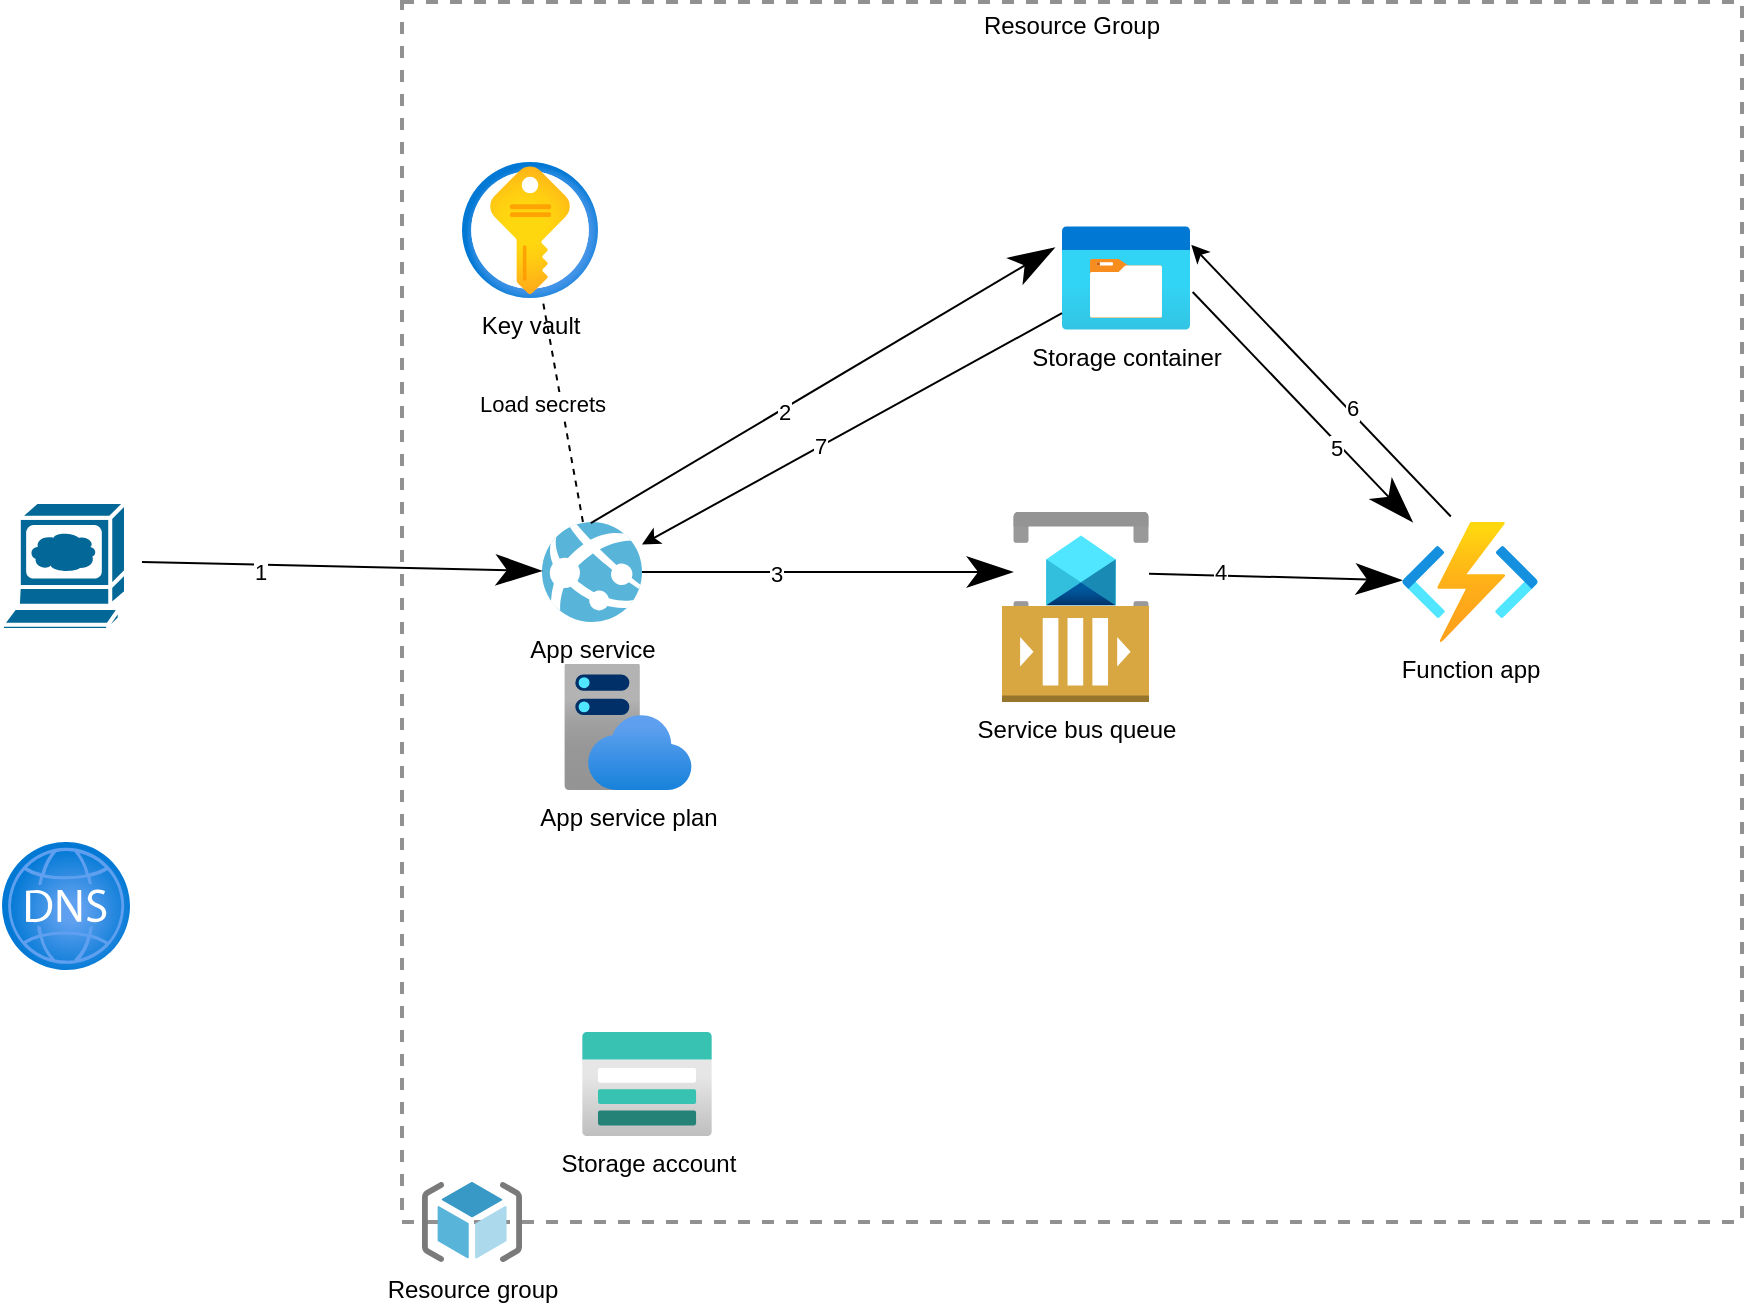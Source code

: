 <mxfile>
    <diagram id="HipVTTgwmFh0iq62WFtj" name="Page-1">
        <mxGraphModel dx="2547" dy="1228" grid="1" gridSize="10" guides="1" tooltips="1" connect="1" arrows="1" fold="1" page="1" pageScale="1" pageWidth="1169" pageHeight="1654" math="0" shadow="0">
            <root>
                <mxCell id="0"/>
                <mxCell id="1" parent="0"/>
                <mxCell id="8" value="Resource Group" style="fontStyle=0;verticalAlign=top;align=center;spacingTop=-2;fillColor=none;rounded=0;whiteSpace=wrap;html=1;strokeColor=#919191;strokeWidth=2;dashed=1;container=1;collapsible=0;expand=0;recursiveResize=0;" parent="1" vertex="1">
                    <mxGeometry x="170" y="260" width="670" height="610" as="geometry"/>
                </mxCell>
                <mxCell id="9" value="Storage account" style="aspect=fixed;html=1;points=[];align=center;image;fontSize=12;image=img/lib/azure2/storage/Storage_Accounts.svg;" parent="8" vertex="1">
                    <mxGeometry x="90" y="515" width="65" height="52" as="geometry"/>
                </mxCell>
                <mxCell id="11" value="App service plan" style="aspect=fixed;html=1;points=[];align=center;image;fontSize=12;image=img/lib/azure2/app_services/App_Service_Plans.svg;" parent="8" vertex="1">
                    <mxGeometry x="81" y="330" width="64" height="64" as="geometry"/>
                </mxCell>
                <mxCell id="5" value="App service" style="sketch=0;aspect=fixed;html=1;points=[];align=center;image;fontSize=12;image=img/lib/mscae/App_Services.svg;" parent="8" vertex="1">
                    <mxGeometry x="70" y="260" width="50" height="50" as="geometry"/>
                </mxCell>
                <mxCell id="16" value="Storage container" style="aspect=fixed;html=1;points=[];align=center;image;fontSize=12;image=img/lib/azure2/general/Storage_Container.svg;" parent="8" vertex="1">
                    <mxGeometry x="330" y="112" width="64" height="52" as="geometry"/>
                </mxCell>
                <mxCell id="6" value="Key vault" style="aspect=fixed;html=1;points=[];align=center;image;fontSize=12;image=img/lib/azure2/security/Key_Vaults.svg;" parent="8" vertex="1">
                    <mxGeometry x="30" y="80" width="68" height="68" as="geometry"/>
                </mxCell>
                <mxCell id="2" value="Function app" style="aspect=fixed;html=1;points=[];align=center;image;fontSize=12;image=img/lib/azure2/compute/Function_Apps.svg;" parent="8" vertex="1">
                    <mxGeometry x="500" y="260" width="68" height="60" as="geometry"/>
                </mxCell>
                <mxCell id="4" value="" style="aspect=fixed;html=1;points=[];align=center;image;fontSize=12;image=img/lib/azure2/integration/Service_Bus.svg;" parent="8" vertex="1">
                    <mxGeometry x="305.5" y="255" width="68" height="60" as="geometry"/>
                </mxCell>
                <mxCell id="3" value="Service bus queue" style="outlineConnect=0;dashed=0;verticalLabelPosition=bottom;verticalAlign=top;align=center;html=1;shape=mxgraph.aws3.queue;fillColor=#D9A741;gradientColor=none;" parent="8" vertex="1">
                    <mxGeometry x="300" y="302" width="73.5" height="48" as="geometry"/>
                </mxCell>
                <mxCell id="20" value="" style="endArrow=classicThin;html=1;strokeWidth=1;endSize=20;" edge="1" parent="8" source="5" target="4">
                    <mxGeometry width="100" relative="1" as="geometry">
                        <mxPoint x="330" y="340" as="sourcePoint"/>
                        <mxPoint x="430" y="340" as="targetPoint"/>
                    </mxGeometry>
                </mxCell>
                <mxCell id="31" value="3" style="edgeLabel;html=1;align=center;verticalAlign=middle;resizable=0;points=[];" vertex="1" connectable="0" parent="20">
                    <mxGeometry x="-0.28" y="-1" relative="1" as="geometry">
                        <mxPoint as="offset"/>
                    </mxGeometry>
                </mxCell>
                <mxCell id="21" value="" style="endArrow=classicThin;html=1;strokeWidth=1;endSize=20;" edge="1" parent="8" source="4" target="2">
                    <mxGeometry width="100" relative="1" as="geometry">
                        <mxPoint x="330" y="340" as="sourcePoint"/>
                        <mxPoint x="430" y="340" as="targetPoint"/>
                    </mxGeometry>
                </mxCell>
                <mxCell id="32" value="4" style="edgeLabel;html=1;align=center;verticalAlign=middle;resizable=0;points=[];" vertex="1" connectable="0" parent="21">
                    <mxGeometry x="-0.437" y="2" relative="1" as="geometry">
                        <mxPoint as="offset"/>
                    </mxGeometry>
                </mxCell>
                <mxCell id="22" value="" style="endArrow=classicThin;html=1;strokeWidth=1;endSize=20;entryX=-0.057;entryY=0.208;entryDx=0;entryDy=0;entryPerimeter=0;exitX=0.488;exitY=0.012;exitDx=0;exitDy=0;exitPerimeter=0;" edge="1" parent="8" source="5" target="16">
                    <mxGeometry width="100" relative="1" as="geometry">
                        <mxPoint x="330" y="280" as="sourcePoint"/>
                        <mxPoint x="430" y="280" as="targetPoint"/>
                    </mxGeometry>
                </mxCell>
                <mxCell id="30" value="2" style="edgeLabel;html=1;align=center;verticalAlign=middle;resizable=0;points=[];" vertex="1" connectable="0" parent="22">
                    <mxGeometry x="-0.174" relative="1" as="geometry">
                        <mxPoint y="1" as="offset"/>
                    </mxGeometry>
                </mxCell>
                <mxCell id="23" value="" style="endArrow=classicThin;html=1;strokeWidth=1;endSize=20;exitX=1.021;exitY=0.634;exitDx=0;exitDy=0;exitPerimeter=0;" edge="1" parent="8" source="16" target="2">
                    <mxGeometry width="100" relative="1" as="geometry">
                        <mxPoint x="330" y="280" as="sourcePoint"/>
                        <mxPoint x="430" y="280" as="targetPoint"/>
                    </mxGeometry>
                </mxCell>
                <mxCell id="34" value="5" style="edgeLabel;html=1;align=center;verticalAlign=middle;resizable=0;points=[];" vertex="1" connectable="0" parent="23">
                    <mxGeometry x="0.339" y="-1" relative="1" as="geometry">
                        <mxPoint x="-1" as="offset"/>
                    </mxGeometry>
                </mxCell>
                <mxCell id="24" value="" style="endArrow=none;dashed=1;html=1;" edge="1" parent="8" source="5" target="6">
                    <mxGeometry width="50" height="50" relative="1" as="geometry">
                        <mxPoint x="360" y="310" as="sourcePoint"/>
                        <mxPoint x="410" y="260" as="targetPoint"/>
                    </mxGeometry>
                </mxCell>
                <mxCell id="26" value="Load secrets" style="edgeLabel;html=1;align=center;verticalAlign=middle;resizable=0;points=[];" vertex="1" connectable="0" parent="24">
                    <mxGeometry x="0.216" y="1" relative="1" as="geometry">
                        <mxPoint x="-7" y="8" as="offset"/>
                    </mxGeometry>
                </mxCell>
                <mxCell id="25" value="" style="endArrow=classic;html=1;exitX=0.359;exitY=-0.046;exitDx=0;exitDy=0;exitPerimeter=0;entryX=1.01;entryY=0.182;entryDx=0;entryDy=0;entryPerimeter=0;" edge="1" parent="8" source="2" target="16">
                    <mxGeometry width="50" height="50" relative="1" as="geometry">
                        <mxPoint x="360" y="310" as="sourcePoint"/>
                        <mxPoint x="410" y="260" as="targetPoint"/>
                    </mxGeometry>
                </mxCell>
                <mxCell id="33" value="6" style="edgeLabel;html=1;align=center;verticalAlign=middle;resizable=0;points=[];" vertex="1" connectable="0" parent="25">
                    <mxGeometry x="-0.218" y="-2" relative="1" as="geometry">
                        <mxPoint as="offset"/>
                    </mxGeometry>
                </mxCell>
                <mxCell id="27" value="" style="endArrow=classic;html=1;" edge="1" parent="8" source="16" target="5">
                    <mxGeometry width="50" height="50" relative="1" as="geometry">
                        <mxPoint x="360" y="340" as="sourcePoint"/>
                        <mxPoint x="410" y="290" as="targetPoint"/>
                    </mxGeometry>
                </mxCell>
                <mxCell id="35" value="7" style="edgeLabel;html=1;align=center;verticalAlign=middle;resizable=0;points=[];" vertex="1" connectable="0" parent="27">
                    <mxGeometry x="0.151" relative="1" as="geometry">
                        <mxPoint as="offset"/>
                    </mxGeometry>
                </mxCell>
                <mxCell id="14" value="" style="aspect=fixed;html=1;points=[];align=center;image;fontSize=12;image=img/lib/azure2/networking/DNS_Zones.svg;" parent="1" vertex="1">
                    <mxGeometry x="-30" y="680" width="64" height="64" as="geometry"/>
                </mxCell>
                <mxCell id="12" value="Resource group" style="sketch=0;aspect=fixed;html=1;points=[];align=center;image;fontSize=12;image=img/lib/mscae/ResourceGroup.svg;" parent="1" vertex="1">
                    <mxGeometry x="180" y="850" width="50" height="40" as="geometry"/>
                </mxCell>
                <mxCell id="17" value="" style="shape=mxgraph.cisco.computers_and_peripherals.web_browser;html=1;pointerEvents=1;dashed=0;fillColor=#036897;strokeColor=#ffffff;strokeWidth=2;verticalLabelPosition=bottom;verticalAlign=top;align=center;outlineConnect=0;" parent="1" vertex="1">
                    <mxGeometry x="-30" y="510" width="62" height="64" as="geometry"/>
                </mxCell>
                <mxCell id="18" value="" style="endArrow=classicThin;html=1;strokeWidth=1;endSize=20;" edge="1" parent="1" target="5">
                    <mxGeometry width="100" relative="1" as="geometry">
                        <mxPoint x="40" y="540" as="sourcePoint"/>
                        <mxPoint x="570" y="600" as="targetPoint"/>
                    </mxGeometry>
                </mxCell>
                <mxCell id="29" value="1" style="edgeLabel;html=1;align=center;verticalAlign=middle;resizable=0;points=[];" vertex="1" connectable="0" parent="18">
                    <mxGeometry x="-0.408" y="-3" relative="1" as="geometry">
                        <mxPoint as="offset"/>
                    </mxGeometry>
                </mxCell>
            </root>
        </mxGraphModel>
    </diagram>
</mxfile>